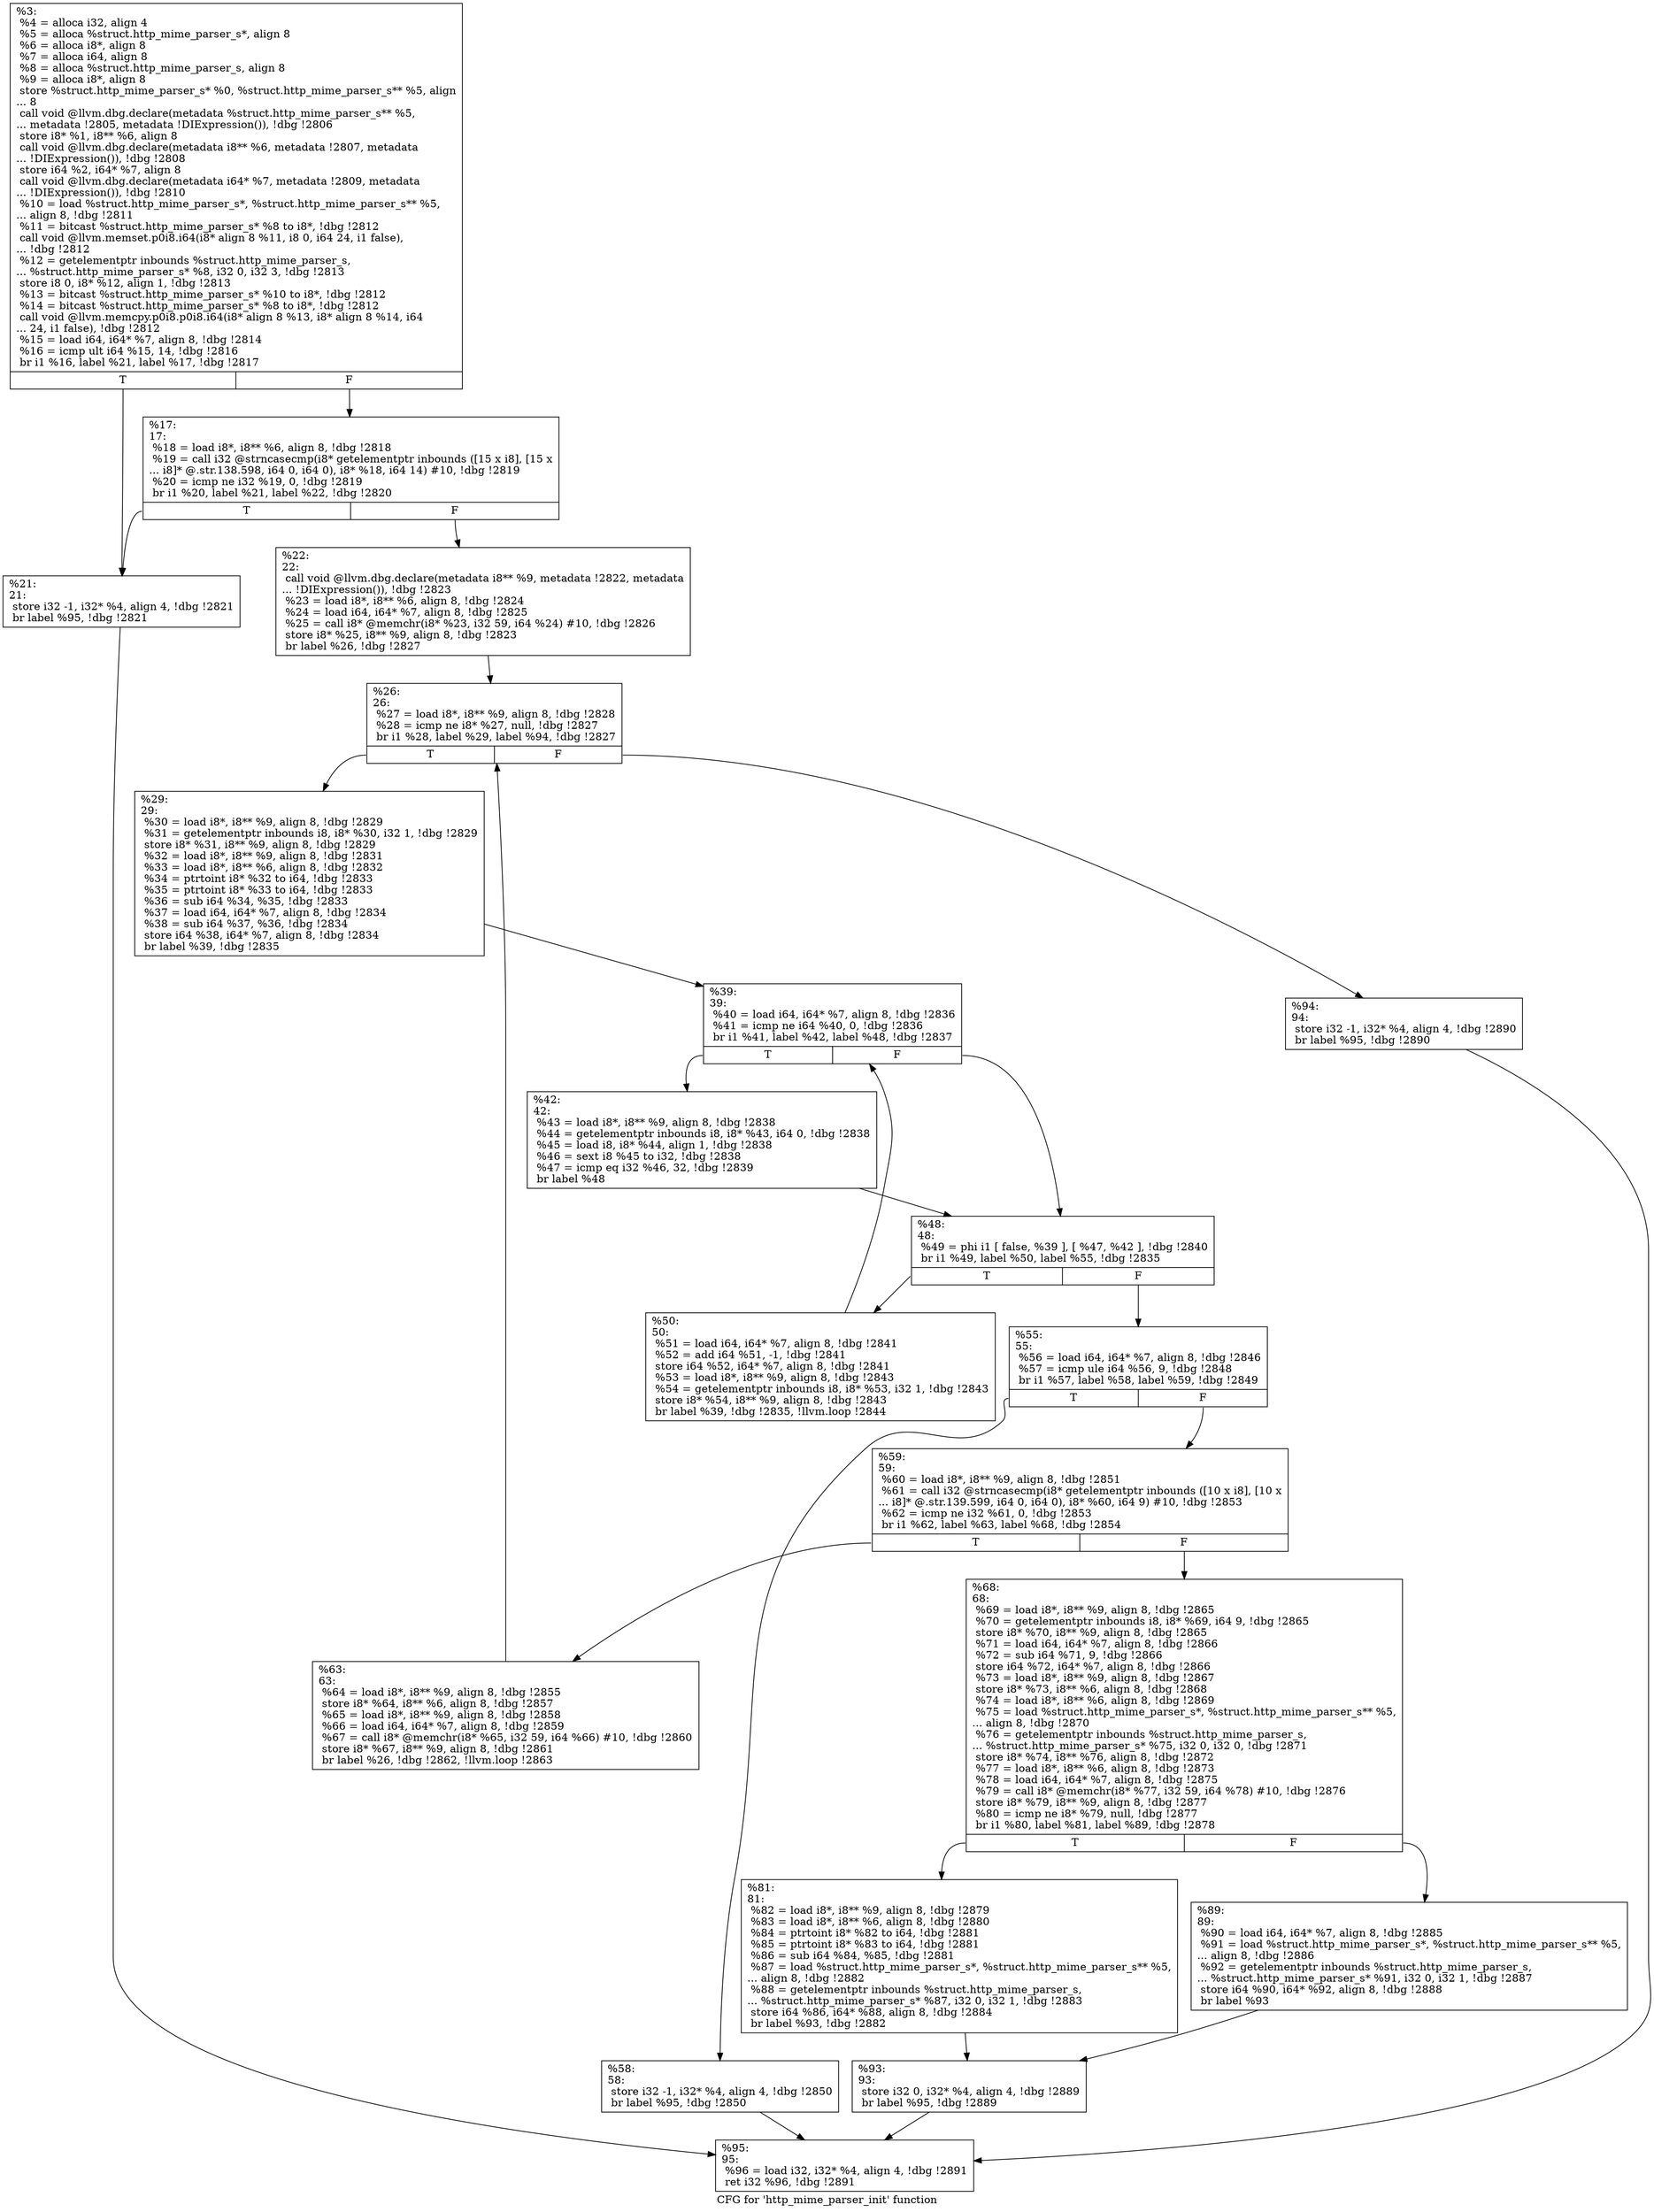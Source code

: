digraph "CFG for 'http_mime_parser_init' function" {
	label="CFG for 'http_mime_parser_init' function";

	Node0x5568523fdd30 [shape=record,label="{%3:\l  %4 = alloca i32, align 4\l  %5 = alloca %struct.http_mime_parser_s*, align 8\l  %6 = alloca i8*, align 8\l  %7 = alloca i64, align 8\l  %8 = alloca %struct.http_mime_parser_s, align 8\l  %9 = alloca i8*, align 8\l  store %struct.http_mime_parser_s* %0, %struct.http_mime_parser_s** %5, align\l... 8\l  call void @llvm.dbg.declare(metadata %struct.http_mime_parser_s** %5,\l... metadata !2805, metadata !DIExpression()), !dbg !2806\l  store i8* %1, i8** %6, align 8\l  call void @llvm.dbg.declare(metadata i8** %6, metadata !2807, metadata\l... !DIExpression()), !dbg !2808\l  store i64 %2, i64* %7, align 8\l  call void @llvm.dbg.declare(metadata i64* %7, metadata !2809, metadata\l... !DIExpression()), !dbg !2810\l  %10 = load %struct.http_mime_parser_s*, %struct.http_mime_parser_s** %5,\l... align 8, !dbg !2811\l  %11 = bitcast %struct.http_mime_parser_s* %8 to i8*, !dbg !2812\l  call void @llvm.memset.p0i8.i64(i8* align 8 %11, i8 0, i64 24, i1 false),\l... !dbg !2812\l  %12 = getelementptr inbounds %struct.http_mime_parser_s,\l... %struct.http_mime_parser_s* %8, i32 0, i32 3, !dbg !2813\l  store i8 0, i8* %12, align 1, !dbg !2813\l  %13 = bitcast %struct.http_mime_parser_s* %10 to i8*, !dbg !2812\l  %14 = bitcast %struct.http_mime_parser_s* %8 to i8*, !dbg !2812\l  call void @llvm.memcpy.p0i8.p0i8.i64(i8* align 8 %13, i8* align 8 %14, i64\l... 24, i1 false), !dbg !2812\l  %15 = load i64, i64* %7, align 8, !dbg !2814\l  %16 = icmp ult i64 %15, 14, !dbg !2816\l  br i1 %16, label %21, label %17, !dbg !2817\l|{<s0>T|<s1>F}}"];
	Node0x5568523fdd30:s0 -> Node0x5568523fdf00;
	Node0x5568523fdd30:s1 -> Node0x5568523fdeb0;
	Node0x5568523fdeb0 [shape=record,label="{%17:\l17:                                               \l  %18 = load i8*, i8** %6, align 8, !dbg !2818\l  %19 = call i32 @strncasecmp(i8* getelementptr inbounds ([15 x i8], [15 x\l... i8]* @.str.138.598, i64 0, i64 0), i8* %18, i64 14) #10, !dbg !2819\l  %20 = icmp ne i32 %19, 0, !dbg !2819\l  br i1 %20, label %21, label %22, !dbg !2820\l|{<s0>T|<s1>F}}"];
	Node0x5568523fdeb0:s0 -> Node0x5568523fdf00;
	Node0x5568523fdeb0:s1 -> Node0x5568523fdf50;
	Node0x5568523fdf00 [shape=record,label="{%21:\l21:                                               \l  store i32 -1, i32* %4, align 4, !dbg !2821\l  br label %95, !dbg !2821\l}"];
	Node0x5568523fdf00 -> Node0x5568523fe450;
	Node0x5568523fdf50 [shape=record,label="{%22:\l22:                                               \l  call void @llvm.dbg.declare(metadata i8** %9, metadata !2822, metadata\l... !DIExpression()), !dbg !2823\l  %23 = load i8*, i8** %6, align 8, !dbg !2824\l  %24 = load i64, i64* %7, align 8, !dbg !2825\l  %25 = call i8* @memchr(i8* %23, i32 59, i64 %24) #10, !dbg !2826\l  store i8* %25, i8** %9, align 8, !dbg !2823\l  br label %26, !dbg !2827\l}"];
	Node0x5568523fdf50 -> Node0x5568523fdfa0;
	Node0x5568523fdfa0 [shape=record,label="{%26:\l26:                                               \l  %27 = load i8*, i8** %9, align 8, !dbg !2828\l  %28 = icmp ne i8* %27, null, !dbg !2827\l  br i1 %28, label %29, label %94, !dbg !2827\l|{<s0>T|<s1>F}}"];
	Node0x5568523fdfa0:s0 -> Node0x5568523fdff0;
	Node0x5568523fdfa0:s1 -> Node0x5568523fe400;
	Node0x5568523fdff0 [shape=record,label="{%29:\l29:                                               \l  %30 = load i8*, i8** %9, align 8, !dbg !2829\l  %31 = getelementptr inbounds i8, i8* %30, i32 1, !dbg !2829\l  store i8* %31, i8** %9, align 8, !dbg !2829\l  %32 = load i8*, i8** %9, align 8, !dbg !2831\l  %33 = load i8*, i8** %6, align 8, !dbg !2832\l  %34 = ptrtoint i8* %32 to i64, !dbg !2833\l  %35 = ptrtoint i8* %33 to i64, !dbg !2833\l  %36 = sub i64 %34, %35, !dbg !2833\l  %37 = load i64, i64* %7, align 8, !dbg !2834\l  %38 = sub i64 %37, %36, !dbg !2834\l  store i64 %38, i64* %7, align 8, !dbg !2834\l  br label %39, !dbg !2835\l}"];
	Node0x5568523fdff0 -> Node0x5568523fe040;
	Node0x5568523fe040 [shape=record,label="{%39:\l39:                                               \l  %40 = load i64, i64* %7, align 8, !dbg !2836\l  %41 = icmp ne i64 %40, 0, !dbg !2836\l  br i1 %41, label %42, label %48, !dbg !2837\l|{<s0>T|<s1>F}}"];
	Node0x5568523fe040:s0 -> Node0x5568523fe090;
	Node0x5568523fe040:s1 -> Node0x5568523fe0e0;
	Node0x5568523fe090 [shape=record,label="{%42:\l42:                                               \l  %43 = load i8*, i8** %9, align 8, !dbg !2838\l  %44 = getelementptr inbounds i8, i8* %43, i64 0, !dbg !2838\l  %45 = load i8, i8* %44, align 1, !dbg !2838\l  %46 = sext i8 %45 to i32, !dbg !2838\l  %47 = icmp eq i32 %46, 32, !dbg !2839\l  br label %48\l}"];
	Node0x5568523fe090 -> Node0x5568523fe0e0;
	Node0x5568523fe0e0 [shape=record,label="{%48:\l48:                                               \l  %49 = phi i1 [ false, %39 ], [ %47, %42 ], !dbg !2840\l  br i1 %49, label %50, label %55, !dbg !2835\l|{<s0>T|<s1>F}}"];
	Node0x5568523fe0e0:s0 -> Node0x5568523fe130;
	Node0x5568523fe0e0:s1 -> Node0x5568523fe180;
	Node0x5568523fe130 [shape=record,label="{%50:\l50:                                               \l  %51 = load i64, i64* %7, align 8, !dbg !2841\l  %52 = add i64 %51, -1, !dbg !2841\l  store i64 %52, i64* %7, align 8, !dbg !2841\l  %53 = load i8*, i8** %9, align 8, !dbg !2843\l  %54 = getelementptr inbounds i8, i8* %53, i32 1, !dbg !2843\l  store i8* %54, i8** %9, align 8, !dbg !2843\l  br label %39, !dbg !2835, !llvm.loop !2844\l}"];
	Node0x5568523fe130 -> Node0x5568523fe040;
	Node0x5568523fe180 [shape=record,label="{%55:\l55:                                               \l  %56 = load i64, i64* %7, align 8, !dbg !2846\l  %57 = icmp ule i64 %56, 9, !dbg !2848\l  br i1 %57, label %58, label %59, !dbg !2849\l|{<s0>T|<s1>F}}"];
	Node0x5568523fe180:s0 -> Node0x5568523fe1d0;
	Node0x5568523fe180:s1 -> Node0x5568523fe220;
	Node0x5568523fe1d0 [shape=record,label="{%58:\l58:                                               \l  store i32 -1, i32* %4, align 4, !dbg !2850\l  br label %95, !dbg !2850\l}"];
	Node0x5568523fe1d0 -> Node0x5568523fe450;
	Node0x5568523fe220 [shape=record,label="{%59:\l59:                                               \l  %60 = load i8*, i8** %9, align 8, !dbg !2851\l  %61 = call i32 @strncasecmp(i8* getelementptr inbounds ([10 x i8], [10 x\l... i8]* @.str.139.599, i64 0, i64 0), i8* %60, i64 9) #10, !dbg !2853\l  %62 = icmp ne i32 %61, 0, !dbg !2853\l  br i1 %62, label %63, label %68, !dbg !2854\l|{<s0>T|<s1>F}}"];
	Node0x5568523fe220:s0 -> Node0x5568523fe270;
	Node0x5568523fe220:s1 -> Node0x5568523fe2c0;
	Node0x5568523fe270 [shape=record,label="{%63:\l63:                                               \l  %64 = load i8*, i8** %9, align 8, !dbg !2855\l  store i8* %64, i8** %6, align 8, !dbg !2857\l  %65 = load i8*, i8** %9, align 8, !dbg !2858\l  %66 = load i64, i64* %7, align 8, !dbg !2859\l  %67 = call i8* @memchr(i8* %65, i32 59, i64 %66) #10, !dbg !2860\l  store i8* %67, i8** %9, align 8, !dbg !2861\l  br label %26, !dbg !2862, !llvm.loop !2863\l}"];
	Node0x5568523fe270 -> Node0x5568523fdfa0;
	Node0x5568523fe2c0 [shape=record,label="{%68:\l68:                                               \l  %69 = load i8*, i8** %9, align 8, !dbg !2865\l  %70 = getelementptr inbounds i8, i8* %69, i64 9, !dbg !2865\l  store i8* %70, i8** %9, align 8, !dbg !2865\l  %71 = load i64, i64* %7, align 8, !dbg !2866\l  %72 = sub i64 %71, 9, !dbg !2866\l  store i64 %72, i64* %7, align 8, !dbg !2866\l  %73 = load i8*, i8** %9, align 8, !dbg !2867\l  store i8* %73, i8** %6, align 8, !dbg !2868\l  %74 = load i8*, i8** %6, align 8, !dbg !2869\l  %75 = load %struct.http_mime_parser_s*, %struct.http_mime_parser_s** %5,\l... align 8, !dbg !2870\l  %76 = getelementptr inbounds %struct.http_mime_parser_s,\l... %struct.http_mime_parser_s* %75, i32 0, i32 0, !dbg !2871\l  store i8* %74, i8** %76, align 8, !dbg !2872\l  %77 = load i8*, i8** %6, align 8, !dbg !2873\l  %78 = load i64, i64* %7, align 8, !dbg !2875\l  %79 = call i8* @memchr(i8* %77, i32 59, i64 %78) #10, !dbg !2876\l  store i8* %79, i8** %9, align 8, !dbg !2877\l  %80 = icmp ne i8* %79, null, !dbg !2877\l  br i1 %80, label %81, label %89, !dbg !2878\l|{<s0>T|<s1>F}}"];
	Node0x5568523fe2c0:s0 -> Node0x5568523fe310;
	Node0x5568523fe2c0:s1 -> Node0x5568523fe360;
	Node0x5568523fe310 [shape=record,label="{%81:\l81:                                               \l  %82 = load i8*, i8** %9, align 8, !dbg !2879\l  %83 = load i8*, i8** %6, align 8, !dbg !2880\l  %84 = ptrtoint i8* %82 to i64, !dbg !2881\l  %85 = ptrtoint i8* %83 to i64, !dbg !2881\l  %86 = sub i64 %84, %85, !dbg !2881\l  %87 = load %struct.http_mime_parser_s*, %struct.http_mime_parser_s** %5,\l... align 8, !dbg !2882\l  %88 = getelementptr inbounds %struct.http_mime_parser_s,\l... %struct.http_mime_parser_s* %87, i32 0, i32 1, !dbg !2883\l  store i64 %86, i64* %88, align 8, !dbg !2884\l  br label %93, !dbg !2882\l}"];
	Node0x5568523fe310 -> Node0x5568523fe3b0;
	Node0x5568523fe360 [shape=record,label="{%89:\l89:                                               \l  %90 = load i64, i64* %7, align 8, !dbg !2885\l  %91 = load %struct.http_mime_parser_s*, %struct.http_mime_parser_s** %5,\l... align 8, !dbg !2886\l  %92 = getelementptr inbounds %struct.http_mime_parser_s,\l... %struct.http_mime_parser_s* %91, i32 0, i32 1, !dbg !2887\l  store i64 %90, i64* %92, align 8, !dbg !2888\l  br label %93\l}"];
	Node0x5568523fe360 -> Node0x5568523fe3b0;
	Node0x5568523fe3b0 [shape=record,label="{%93:\l93:                                               \l  store i32 0, i32* %4, align 4, !dbg !2889\l  br label %95, !dbg !2889\l}"];
	Node0x5568523fe3b0 -> Node0x5568523fe450;
	Node0x5568523fe400 [shape=record,label="{%94:\l94:                                               \l  store i32 -1, i32* %4, align 4, !dbg !2890\l  br label %95, !dbg !2890\l}"];
	Node0x5568523fe400 -> Node0x5568523fe450;
	Node0x5568523fe450 [shape=record,label="{%95:\l95:                                               \l  %96 = load i32, i32* %4, align 4, !dbg !2891\l  ret i32 %96, !dbg !2891\l}"];
}
